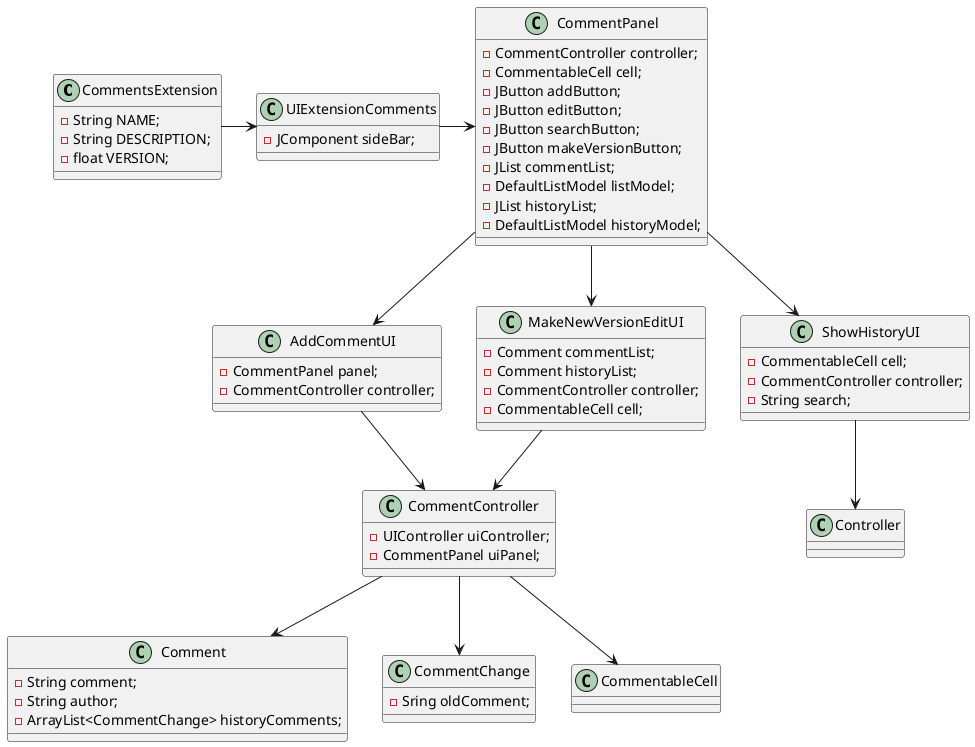 @startuml core02_03_analysis.png

class CommentsExtension {
    -String NAME;
    -String DESCRIPTION;
    -float VERSION;
}

class CommentController{
    -UIController uiController;
    -CommentPanel uiPanel;
}
class CommentPanel{
    -CommentController controller;
    -CommentableCell cell;
    -JButton addButton;
    -JButton editButton;
    -JButton searchButton;
    -JButton makeVersionButton;
    -JList commentList;
    -DefaultListModel listModel;
    -JList historyList;
    -DefaultListModel historyModel;
}

class UIExtensionComments {
    -JComponent sideBar;
}

class Comment{
    - String comment;
    - String author;
    - ArrayList<CommentChange> historyComments;
}

class CommentChange{
    - Sring oldComment;
}

class AddCommentUI{
    - CommentPanel panel;
    - CommentController controller;
}

class MakeNewVersionEditUI{
     - Comment commentList;
     - Comment historyList;
     - CommentController controller;
     - CommentableCell cell;
}

class ShowHistoryUI{
     - CommentableCell cell;
     - CommentController controller;
     - String search;
}

CommentsExtension -> UIExtensionComments
UIExtensionComments -> CommentPanel
CommentPanel --> AddCommentUI
CommentPanel --> MakeNewVersionEditUI
CommentPanel --> ShowHistoryUI
AddCommentUI --> CommentController
MakeNewVersionEditUI --> CommentController
ShowHistoryUI --> Controller
CommentController --> Comment
CommentController --> CommentChange
CommentController --> CommentableCell

@enduml